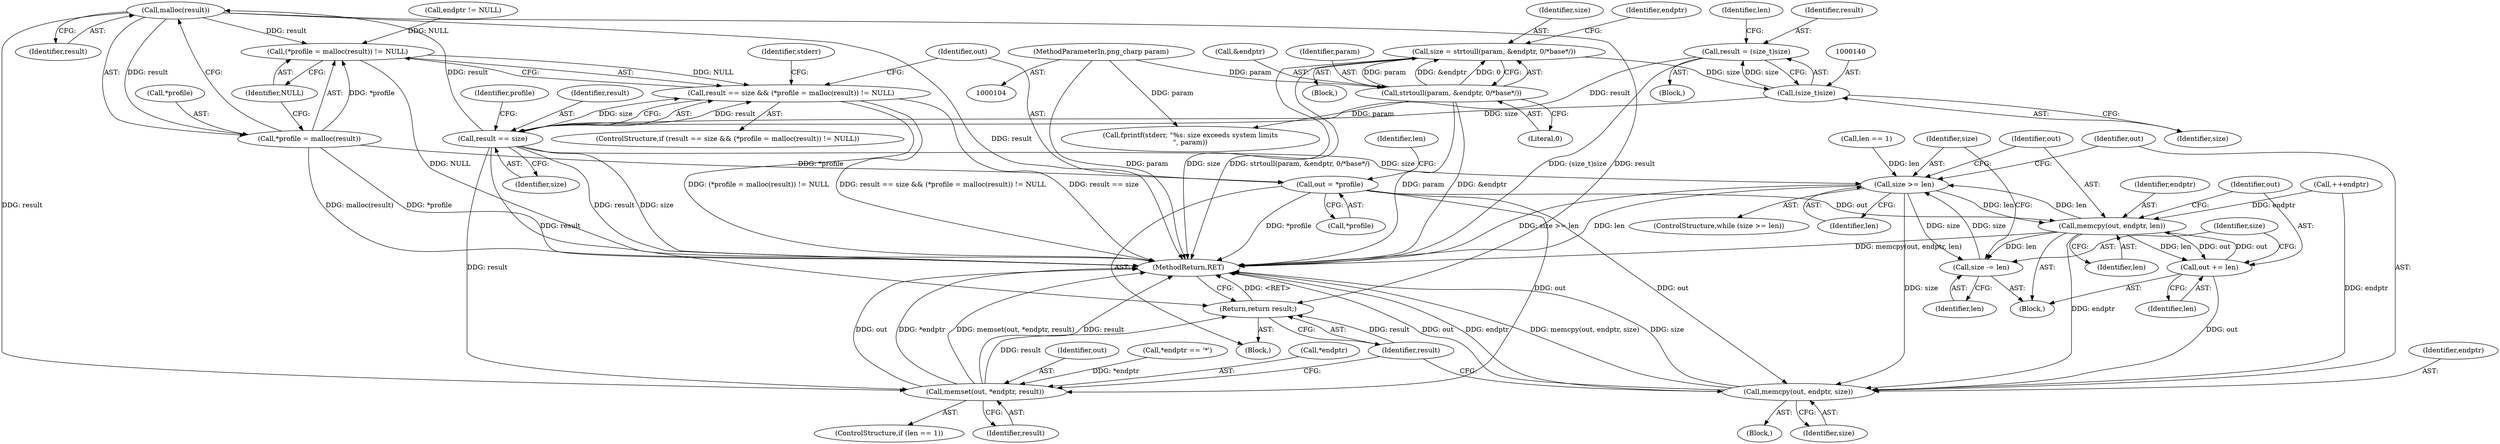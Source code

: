 digraph "0_Android_9d4853418ab2f754c2b63e091c29c5529b8b86ca_17@API" {
"1000158" [label="(Call,malloc(result))"];
"1000151" [label="(Call,result == size)"];
"1000137" [label="(Call,result = (size_t)size)"];
"1000139" [label="(Call,(size_t)size)"];
"1000113" [label="(Call,size = strtoull(param, &endptr, 0/*base*/))"];
"1000115" [label="(Call,strtoull(param, &endptr, 0/*base*/))"];
"1000105" [label="(MethodParameterIn,png_charp param)"];
"1000154" [label="(Call,(*profile = malloc(result)) != NULL)"];
"1000150" [label="(Call,result == size && (*profile = malloc(result)) != NULL)"];
"1000155" [label="(Call,*profile = malloc(result))"];
"1000163" [label="(Call,out = *profile)"];
"1000171" [label="(Call,memset(out, *endptr, result))"];
"1000197" [label="(Return,return result;)"];
"1000183" [label="(Call,memcpy(out, endptr, len))"];
"1000179" [label="(Call,size >= len)"];
"1000190" [label="(Call,size -= len)"];
"1000193" [label="(Call,memcpy(out, endptr, size))"];
"1000187" [label="(Call,out += len)"];
"1000180" [label="(Identifier,size)"];
"1000157" [label="(Identifier,profile)"];
"1000114" [label="(Identifier,size)"];
"1000201" [label="(Call,fprintf(stderr, \"%s: size exceeds system limits\n\", param))"];
"1000137" [label="(Call,result = (size_t)size)"];
"1000160" [label="(Identifier,NULL)"];
"1000169" [label="(Identifier,len)"];
"1000186" [label="(Identifier,len)"];
"1000184" [label="(Identifier,out)"];
"1000134" [label="(Call,++endptr)"];
"1000179" [label="(Call,size >= len)"];
"1000151" [label="(Call,result == size)"];
"1000167" [label="(ControlStructure,if (len == 1))"];
"1000172" [label="(Identifier,out)"];
"1000123" [label="(Identifier,endptr)"];
"1000113" [label="(Call,size = strtoull(param, &endptr, 0/*base*/))"];
"1000125" [label="(Call,*endptr == '*')"];
"1000117" [label="(Call,&endptr)"];
"1000107" [label="(Block,)"];
"1000193" [label="(Call,memcpy(out, endptr, size))"];
"1000165" [label="(Call,*profile)"];
"1000116" [label="(Identifier,param)"];
"1000178" [label="(ControlStructure,while (size >= len))"];
"1000161" [label="(Block,)"];
"1000144" [label="(Identifier,len)"];
"1000181" [label="(Identifier,len)"];
"1000115" [label="(Call,strtoull(param, &endptr, 0/*base*/))"];
"1000188" [label="(Identifier,out)"];
"1000177" [label="(Block,)"];
"1000191" [label="(Identifier,size)"];
"1000196" [label="(Identifier,size)"];
"1000189" [label="(Identifier,len)"];
"1000209" [label="(MethodReturn,RET)"];
"1000187" [label="(Call,out += len)"];
"1000198" [label="(Identifier,result)"];
"1000195" [label="(Identifier,endptr)"];
"1000164" [label="(Identifier,out)"];
"1000163" [label="(Call,out = *profile)"];
"1000159" [label="(Identifier,result)"];
"1000152" [label="(Identifier,result)"];
"1000156" [label="(Call,*profile)"];
"1000185" [label="(Identifier,endptr)"];
"1000175" [label="(Identifier,result)"];
"1000194" [label="(Identifier,out)"];
"1000150" [label="(Call,result == size && (*profile = malloc(result)) != NULL)"];
"1000173" [label="(Call,*endptr)"];
"1000192" [label="(Identifier,len)"];
"1000158" [label="(Call,malloc(result))"];
"1000141" [label="(Identifier,size)"];
"1000197" [label="(Return,return result;)"];
"1000182" [label="(Block,)"];
"1000139" [label="(Call,(size_t)size)"];
"1000153" [label="(Identifier,size)"];
"1000202" [label="(Identifier,stderr)"];
"1000171" [label="(Call,memset(out, *endptr, result))"];
"1000119" [label="(Literal,0)"];
"1000129" [label="(Block,)"];
"1000183" [label="(Call,memcpy(out, endptr, len))"];
"1000155" [label="(Call,*profile = malloc(result))"];
"1000149" [label="(ControlStructure,if (result == size && (*profile = malloc(result)) != NULL))"];
"1000122" [label="(Call,endptr != NULL)"];
"1000190" [label="(Call,size -= len)"];
"1000168" [label="(Call,len == 1)"];
"1000138" [label="(Identifier,result)"];
"1000105" [label="(MethodParameterIn,png_charp param)"];
"1000154" [label="(Call,(*profile = malloc(result)) != NULL)"];
"1000158" -> "1000155"  [label="AST: "];
"1000158" -> "1000159"  [label="CFG: "];
"1000159" -> "1000158"  [label="AST: "];
"1000155" -> "1000158"  [label="CFG: "];
"1000158" -> "1000209"  [label="DDG: result"];
"1000158" -> "1000154"  [label="DDG: result"];
"1000158" -> "1000155"  [label="DDG: result"];
"1000151" -> "1000158"  [label="DDG: result"];
"1000158" -> "1000171"  [label="DDG: result"];
"1000158" -> "1000197"  [label="DDG: result"];
"1000151" -> "1000150"  [label="AST: "];
"1000151" -> "1000153"  [label="CFG: "];
"1000152" -> "1000151"  [label="AST: "];
"1000153" -> "1000151"  [label="AST: "];
"1000157" -> "1000151"  [label="CFG: "];
"1000150" -> "1000151"  [label="CFG: "];
"1000151" -> "1000209"  [label="DDG: size"];
"1000151" -> "1000209"  [label="DDG: result"];
"1000151" -> "1000150"  [label="DDG: result"];
"1000151" -> "1000150"  [label="DDG: size"];
"1000137" -> "1000151"  [label="DDG: result"];
"1000139" -> "1000151"  [label="DDG: size"];
"1000151" -> "1000171"  [label="DDG: result"];
"1000151" -> "1000179"  [label="DDG: size"];
"1000151" -> "1000197"  [label="DDG: result"];
"1000137" -> "1000129"  [label="AST: "];
"1000137" -> "1000139"  [label="CFG: "];
"1000138" -> "1000137"  [label="AST: "];
"1000139" -> "1000137"  [label="AST: "];
"1000144" -> "1000137"  [label="CFG: "];
"1000137" -> "1000209"  [label="DDG: (size_t)size"];
"1000139" -> "1000137"  [label="DDG: size"];
"1000139" -> "1000141"  [label="CFG: "];
"1000140" -> "1000139"  [label="AST: "];
"1000141" -> "1000139"  [label="AST: "];
"1000113" -> "1000139"  [label="DDG: size"];
"1000113" -> "1000107"  [label="AST: "];
"1000113" -> "1000115"  [label="CFG: "];
"1000114" -> "1000113"  [label="AST: "];
"1000115" -> "1000113"  [label="AST: "];
"1000123" -> "1000113"  [label="CFG: "];
"1000113" -> "1000209"  [label="DDG: size"];
"1000113" -> "1000209"  [label="DDG: strtoull(param, &endptr, 0/*base*/)"];
"1000115" -> "1000113"  [label="DDG: param"];
"1000115" -> "1000113"  [label="DDG: &endptr"];
"1000115" -> "1000113"  [label="DDG: 0"];
"1000115" -> "1000119"  [label="CFG: "];
"1000116" -> "1000115"  [label="AST: "];
"1000117" -> "1000115"  [label="AST: "];
"1000119" -> "1000115"  [label="AST: "];
"1000115" -> "1000209"  [label="DDG: &endptr"];
"1000115" -> "1000209"  [label="DDG: param"];
"1000105" -> "1000115"  [label="DDG: param"];
"1000115" -> "1000201"  [label="DDG: param"];
"1000105" -> "1000104"  [label="AST: "];
"1000105" -> "1000209"  [label="DDG: param"];
"1000105" -> "1000201"  [label="DDG: param"];
"1000154" -> "1000150"  [label="AST: "];
"1000154" -> "1000160"  [label="CFG: "];
"1000155" -> "1000154"  [label="AST: "];
"1000160" -> "1000154"  [label="AST: "];
"1000150" -> "1000154"  [label="CFG: "];
"1000154" -> "1000209"  [label="DDG: NULL"];
"1000154" -> "1000150"  [label="DDG: NULL"];
"1000155" -> "1000154"  [label="DDG: *profile"];
"1000122" -> "1000154"  [label="DDG: NULL"];
"1000150" -> "1000149"  [label="AST: "];
"1000164" -> "1000150"  [label="CFG: "];
"1000202" -> "1000150"  [label="CFG: "];
"1000150" -> "1000209"  [label="DDG: result == size"];
"1000150" -> "1000209"  [label="DDG: (*profile = malloc(result)) != NULL"];
"1000150" -> "1000209"  [label="DDG: result == size && (*profile = malloc(result)) != NULL"];
"1000156" -> "1000155"  [label="AST: "];
"1000160" -> "1000155"  [label="CFG: "];
"1000155" -> "1000209"  [label="DDG: *profile"];
"1000155" -> "1000209"  [label="DDG: malloc(result)"];
"1000155" -> "1000163"  [label="DDG: *profile"];
"1000163" -> "1000161"  [label="AST: "];
"1000163" -> "1000165"  [label="CFG: "];
"1000164" -> "1000163"  [label="AST: "];
"1000165" -> "1000163"  [label="AST: "];
"1000169" -> "1000163"  [label="CFG: "];
"1000163" -> "1000209"  [label="DDG: *profile"];
"1000163" -> "1000171"  [label="DDG: out"];
"1000163" -> "1000183"  [label="DDG: out"];
"1000163" -> "1000193"  [label="DDG: out"];
"1000171" -> "1000167"  [label="AST: "];
"1000171" -> "1000175"  [label="CFG: "];
"1000172" -> "1000171"  [label="AST: "];
"1000173" -> "1000171"  [label="AST: "];
"1000175" -> "1000171"  [label="AST: "];
"1000198" -> "1000171"  [label="CFG: "];
"1000171" -> "1000209"  [label="DDG: out"];
"1000171" -> "1000209"  [label="DDG: *endptr"];
"1000171" -> "1000209"  [label="DDG: memset(out, *endptr, result)"];
"1000171" -> "1000209"  [label="DDG: result"];
"1000125" -> "1000171"  [label="DDG: *endptr"];
"1000171" -> "1000197"  [label="DDG: result"];
"1000197" -> "1000161"  [label="AST: "];
"1000197" -> "1000198"  [label="CFG: "];
"1000198" -> "1000197"  [label="AST: "];
"1000209" -> "1000197"  [label="CFG: "];
"1000197" -> "1000209"  [label="DDG: <RET>"];
"1000198" -> "1000197"  [label="DDG: result"];
"1000183" -> "1000182"  [label="AST: "];
"1000183" -> "1000186"  [label="CFG: "];
"1000184" -> "1000183"  [label="AST: "];
"1000185" -> "1000183"  [label="AST: "];
"1000186" -> "1000183"  [label="AST: "];
"1000188" -> "1000183"  [label="CFG: "];
"1000183" -> "1000209"  [label="DDG: memcpy(out, endptr, len)"];
"1000183" -> "1000179"  [label="DDG: len"];
"1000187" -> "1000183"  [label="DDG: out"];
"1000134" -> "1000183"  [label="DDG: endptr"];
"1000179" -> "1000183"  [label="DDG: len"];
"1000183" -> "1000187"  [label="DDG: len"];
"1000183" -> "1000187"  [label="DDG: out"];
"1000183" -> "1000190"  [label="DDG: len"];
"1000183" -> "1000193"  [label="DDG: endptr"];
"1000179" -> "1000178"  [label="AST: "];
"1000179" -> "1000181"  [label="CFG: "];
"1000180" -> "1000179"  [label="AST: "];
"1000181" -> "1000179"  [label="AST: "];
"1000184" -> "1000179"  [label="CFG: "];
"1000194" -> "1000179"  [label="CFG: "];
"1000179" -> "1000209"  [label="DDG: size >= len"];
"1000179" -> "1000209"  [label="DDG: len"];
"1000190" -> "1000179"  [label="DDG: size"];
"1000168" -> "1000179"  [label="DDG: len"];
"1000179" -> "1000190"  [label="DDG: size"];
"1000179" -> "1000193"  [label="DDG: size"];
"1000190" -> "1000182"  [label="AST: "];
"1000190" -> "1000192"  [label="CFG: "];
"1000191" -> "1000190"  [label="AST: "];
"1000192" -> "1000190"  [label="AST: "];
"1000180" -> "1000190"  [label="CFG: "];
"1000193" -> "1000177"  [label="AST: "];
"1000193" -> "1000196"  [label="CFG: "];
"1000194" -> "1000193"  [label="AST: "];
"1000195" -> "1000193"  [label="AST: "];
"1000196" -> "1000193"  [label="AST: "];
"1000198" -> "1000193"  [label="CFG: "];
"1000193" -> "1000209"  [label="DDG: out"];
"1000193" -> "1000209"  [label="DDG: endptr"];
"1000193" -> "1000209"  [label="DDG: memcpy(out, endptr, size)"];
"1000193" -> "1000209"  [label="DDG: size"];
"1000187" -> "1000193"  [label="DDG: out"];
"1000134" -> "1000193"  [label="DDG: endptr"];
"1000187" -> "1000182"  [label="AST: "];
"1000187" -> "1000189"  [label="CFG: "];
"1000188" -> "1000187"  [label="AST: "];
"1000189" -> "1000187"  [label="AST: "];
"1000191" -> "1000187"  [label="CFG: "];
}
